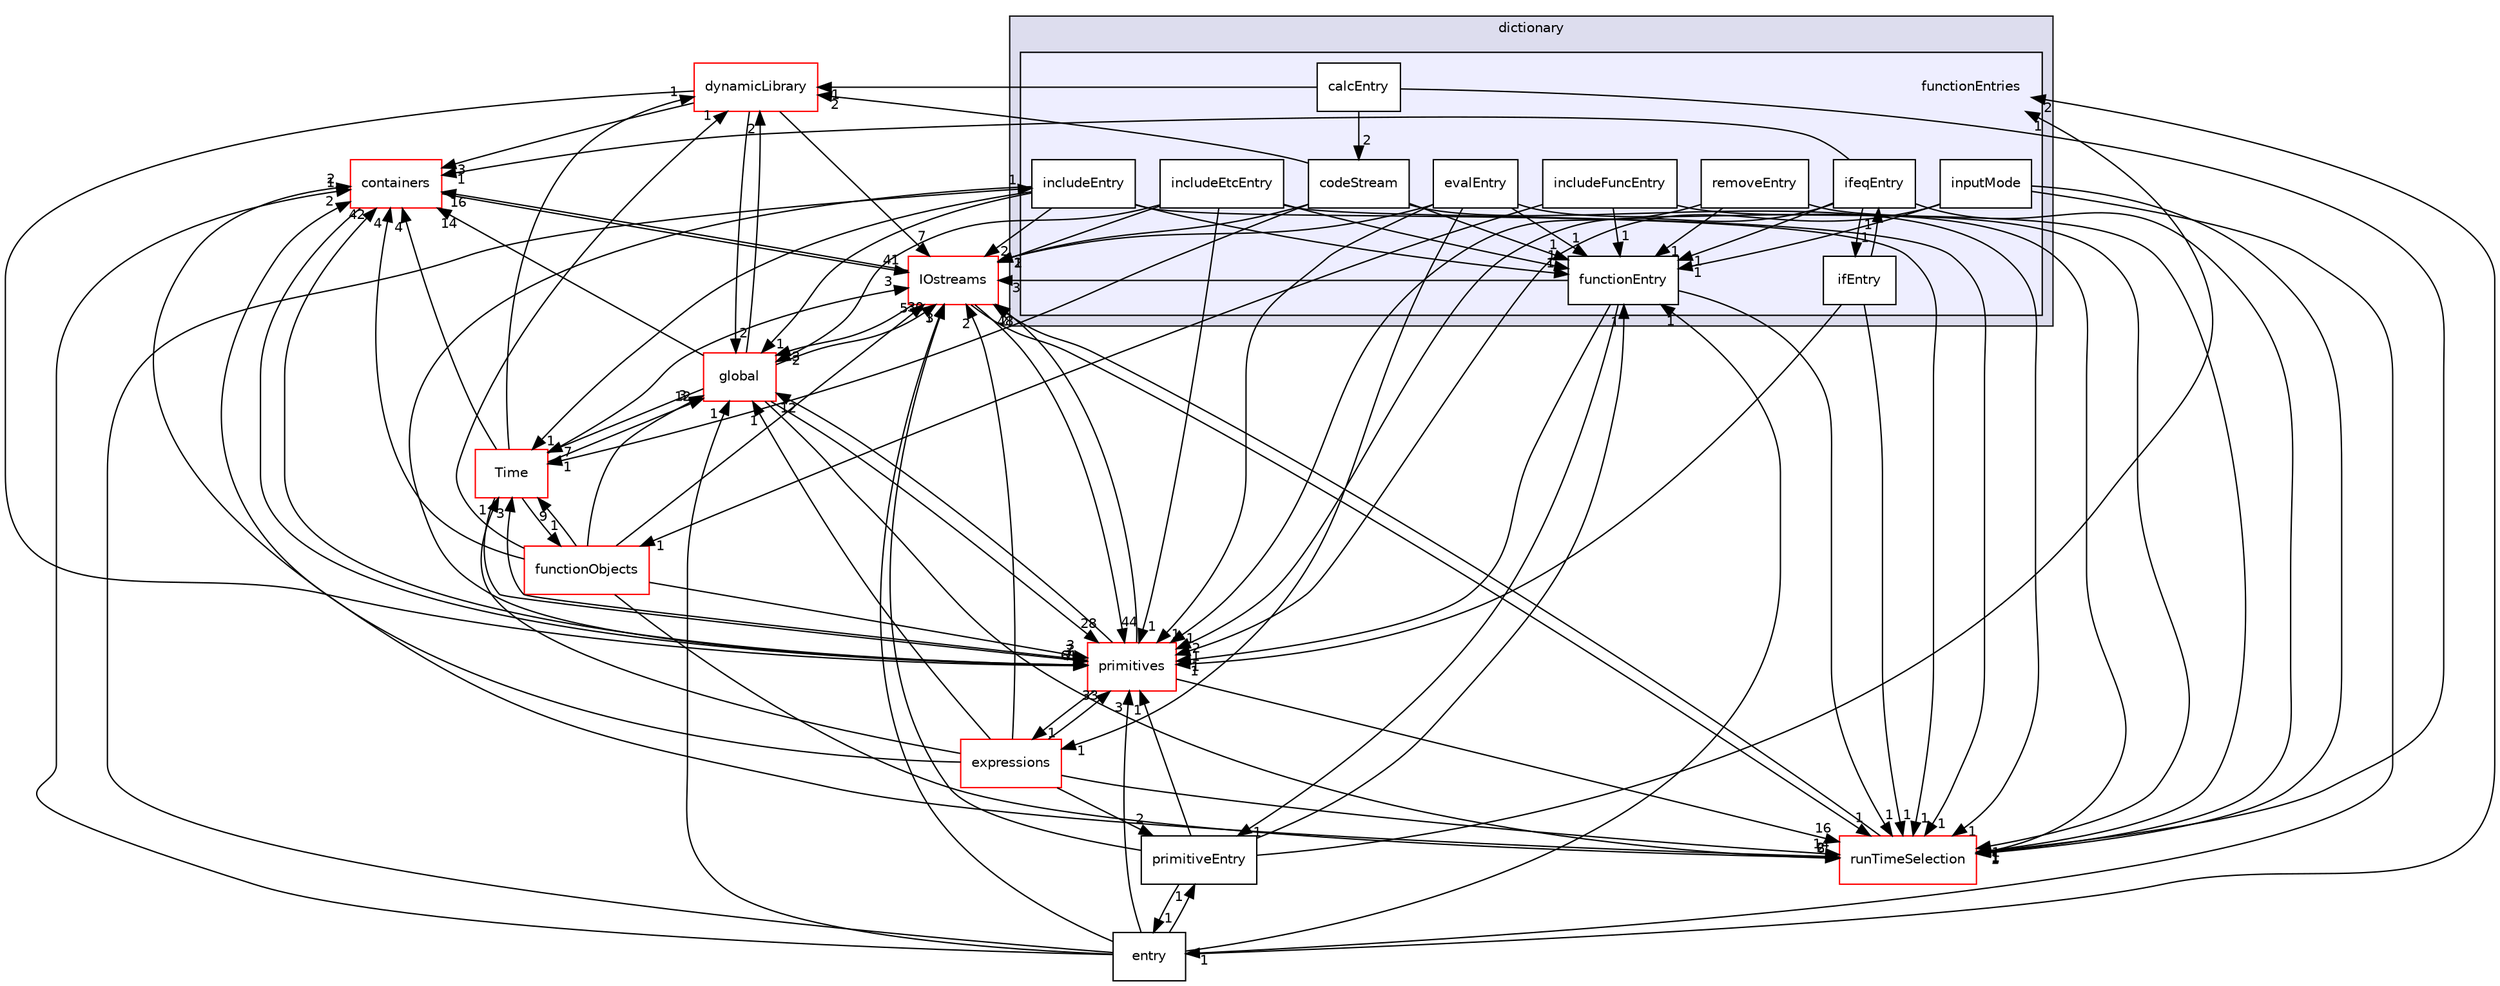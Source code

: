 digraph "src/OpenFOAM/db/dictionary/functionEntries" {
  bgcolor=transparent;
  compound=true
  node [ fontsize="10", fontname="Helvetica"];
  edge [ labelfontsize="10", labelfontname="Helvetica"];
  subgraph clusterdir_43e4f3d5f4ba74ef6e29186317ac2bae {
    graph [ bgcolor="#ddddee", pencolor="black", label="dictionary" fontname="Helvetica", fontsize="10", URL="dir_43e4f3d5f4ba74ef6e29186317ac2bae.html"]
  subgraph clusterdir_02d80f093374efbc333e223ddfd028a9 {
    graph [ bgcolor="#eeeeff", pencolor="black", label="" URL="dir_02d80f093374efbc333e223ddfd028a9.html"];
    dir_02d80f093374efbc333e223ddfd028a9 [shape=plaintext label="functionEntries"];
    dir_4315b411accd0c6addd1129a6918ef3e [shape=box label="calcEntry" color="black" fillcolor="white" style="filled" URL="dir_4315b411accd0c6addd1129a6918ef3e.html"];
    dir_c7f775f43d9f268c10ae507d667c76ad [shape=box label="codeStream" color="black" fillcolor="white" style="filled" URL="dir_c7f775f43d9f268c10ae507d667c76ad.html"];
    dir_620535fa499e8c4093466b91a121e67e [shape=box label="evalEntry" color="black" fillcolor="white" style="filled" URL="dir_620535fa499e8c4093466b91a121e67e.html"];
    dir_93ae320f13f2b5009a9bc00443e35e66 [shape=box label="functionEntry" color="black" fillcolor="white" style="filled" URL="dir_93ae320f13f2b5009a9bc00443e35e66.html"];
    dir_e1f91c38c1dcfb9172193bc940f0f631 [shape=box label="ifEntry" color="black" fillcolor="white" style="filled" URL="dir_e1f91c38c1dcfb9172193bc940f0f631.html"];
    dir_6052bdb7d5023dde0aed3053cfe5fd5e [shape=box label="ifeqEntry" color="black" fillcolor="white" style="filled" URL="dir_6052bdb7d5023dde0aed3053cfe5fd5e.html"];
    dir_e4557854e8fe4e7131667e8e6a3048f5 [shape=box label="includeEntry" color="black" fillcolor="white" style="filled" URL="dir_e4557854e8fe4e7131667e8e6a3048f5.html"];
    dir_a05c9bc91d83ff08f21e785e3b8154a8 [shape=box label="includeEtcEntry" color="black" fillcolor="white" style="filled" URL="dir_a05c9bc91d83ff08f21e785e3b8154a8.html"];
    dir_ae2538365d3497e724bdc40c87d3e435 [shape=box label="includeFuncEntry" color="black" fillcolor="white" style="filled" URL="dir_ae2538365d3497e724bdc40c87d3e435.html"];
    dir_fa5360088dfdd04d90acecda153ca529 [shape=box label="inputMode" color="black" fillcolor="white" style="filled" URL="dir_fa5360088dfdd04d90acecda153ca529.html"];
    dir_d55712e5efed954af925fc006dd993f2 [shape=box label="removeEntry" color="black" fillcolor="white" style="filled" URL="dir_d55712e5efed954af925fc006dd993f2.html"];
  }
  }
  dir_921060969b2ec46ffd0fdd6e3b1e6f93 [shape=box label="entry" URL="dir_921060969b2ec46ffd0fdd6e3b1e6f93.html"];
  dir_ec5b63092fb55ef516ddf05b3841c89d [shape=box label="Time" color="red" URL="dir_ec5b63092fb55ef516ddf05b3841c89d.html"];
  dir_19d0872053bde092be81d7fe3f56cbf7 [shape=box label="containers" color="red" URL="dir_19d0872053bde092be81d7fe3f56cbf7.html"];
  dir_d8be81f29ca3bc4b2de0ac4c3ba8675d [shape=box label="primitiveEntry" URL="dir_d8be81f29ca3bc4b2de0ac4c3ba8675d.html"];
  dir_466e4f5b4cc1582939ab4ceba36098d8 [shape=box label="IOstreams" color="red" URL="dir_466e4f5b4cc1582939ab4ceba36098d8.html"];
  dir_b1391b8691e21d3cff54e51a698f3c2b [shape=box label="functionObjects" color="red" URL="dir_b1391b8691e21d3cff54e51a698f3c2b.html"];
  dir_8583492183f4d27c76555f8f333dd07b [shape=box label="global" color="red" URL="dir_8583492183f4d27c76555f8f333dd07b.html"];
  dir_3e50f45338116b169052b428016851aa [shape=box label="primitives" color="red" URL="dir_3e50f45338116b169052b428016851aa.html"];
  dir_fa8eb60ad2eb9e73026ecc23442a4b28 [shape=box label="expressions" color="red" URL="dir_fa8eb60ad2eb9e73026ecc23442a4b28.html"];
  dir_65d267bb6b65740acaf7d5fe4aebd101 [shape=box label="dynamicLibrary" color="red" URL="dir_65d267bb6b65740acaf7d5fe4aebd101.html"];
  dir_97107bb83a2a5bbfad7ddd584e3f301c [shape=box label="runTimeSelection" color="red" URL="dir_97107bb83a2a5bbfad7ddd584e3f301c.html"];
  dir_921060969b2ec46ffd0fdd6e3b1e6f93->dir_93ae320f13f2b5009a9bc00443e35e66 [headlabel="1", labeldistance=1.5 headhref="dir_002224_002229.html"];
  dir_921060969b2ec46ffd0fdd6e3b1e6f93->dir_19d0872053bde092be81d7fe3f56cbf7 [headlabel="1", labeldistance=1.5 headhref="dir_002224_002156.html"];
  dir_921060969b2ec46ffd0fdd6e3b1e6f93->dir_d8be81f29ca3bc4b2de0ac4c3ba8675d [headlabel="1", labeldistance=1.5 headhref="dir_002224_002237.html"];
  dir_921060969b2ec46ffd0fdd6e3b1e6f93->dir_466e4f5b4cc1582939ab4ceba36098d8 [headlabel="1", labeldistance=1.5 headhref="dir_002224_002265.html"];
  dir_921060969b2ec46ffd0fdd6e3b1e6f93->dir_8583492183f4d27c76555f8f333dd07b [headlabel="1", labeldistance=1.5 headhref="dir_002224_002385.html"];
  dir_921060969b2ec46ffd0fdd6e3b1e6f93->dir_3e50f45338116b169052b428016851aa [headlabel="3", labeldistance=1.5 headhref="dir_002224_002628.html"];
  dir_921060969b2ec46ffd0fdd6e3b1e6f93->dir_02d80f093374efbc333e223ddfd028a9 [headlabel="2", labeldistance=1.5 headhref="dir_002224_002225.html"];
  dir_921060969b2ec46ffd0fdd6e3b1e6f93->dir_e4557854e8fe4e7131667e8e6a3048f5 [headlabel="1", labeldistance=1.5 headhref="dir_002224_002232.html"];
  dir_ae2538365d3497e724bdc40c87d3e435->dir_93ae320f13f2b5009a9bc00443e35e66 [headlabel="1", labeldistance=1.5 headhref="dir_002234_002229.html"];
  dir_ae2538365d3497e724bdc40c87d3e435->dir_b1391b8691e21d3cff54e51a698f3c2b [headlabel="1", labeldistance=1.5 headhref="dir_002234_002243.html"];
  dir_ae2538365d3497e724bdc40c87d3e435->dir_97107bb83a2a5bbfad7ddd584e3f301c [headlabel="1", labeldistance=1.5 headhref="dir_002234_002282.html"];
  dir_ec5b63092fb55ef516ddf05b3841c89d->dir_19d0872053bde092be81d7fe3f56cbf7 [headlabel="4", labeldistance=1.5 headhref="dir_002285_002156.html"];
  dir_ec5b63092fb55ef516ddf05b3841c89d->dir_466e4f5b4cc1582939ab4ceba36098d8 [headlabel="3", labeldistance=1.5 headhref="dir_002285_002265.html"];
  dir_ec5b63092fb55ef516ddf05b3841c89d->dir_b1391b8691e21d3cff54e51a698f3c2b [headlabel="1", labeldistance=1.5 headhref="dir_002285_002243.html"];
  dir_ec5b63092fb55ef516ddf05b3841c89d->dir_8583492183f4d27c76555f8f333dd07b [headlabel="12", labeldistance=1.5 headhref="dir_002285_002385.html"];
  dir_ec5b63092fb55ef516ddf05b3841c89d->dir_3e50f45338116b169052b428016851aa [headlabel="7", labeldistance=1.5 headhref="dir_002285_002628.html"];
  dir_ec5b63092fb55ef516ddf05b3841c89d->dir_65d267bb6b65740acaf7d5fe4aebd101 [headlabel="1", labeldistance=1.5 headhref="dir_002285_002238.html"];
  dir_a05c9bc91d83ff08f21e785e3b8154a8->dir_93ae320f13f2b5009a9bc00443e35e66 [headlabel="1", labeldistance=1.5 headhref="dir_002233_002229.html"];
  dir_a05c9bc91d83ff08f21e785e3b8154a8->dir_466e4f5b4cc1582939ab4ceba36098d8 [headlabel="2", labeldistance=1.5 headhref="dir_002233_002265.html"];
  dir_a05c9bc91d83ff08f21e785e3b8154a8->dir_8583492183f4d27c76555f8f333dd07b [headlabel="2", labeldistance=1.5 headhref="dir_002233_002385.html"];
  dir_a05c9bc91d83ff08f21e785e3b8154a8->dir_3e50f45338116b169052b428016851aa [headlabel="1", labeldistance=1.5 headhref="dir_002233_002628.html"];
  dir_a05c9bc91d83ff08f21e785e3b8154a8->dir_97107bb83a2a5bbfad7ddd584e3f301c [headlabel="1", labeldistance=1.5 headhref="dir_002233_002282.html"];
  dir_19d0872053bde092be81d7fe3f56cbf7->dir_466e4f5b4cc1582939ab4ceba36098d8 [headlabel="41", labeldistance=1.5 headhref="dir_002156_002265.html"];
  dir_19d0872053bde092be81d7fe3f56cbf7->dir_3e50f45338116b169052b428016851aa [headlabel="61", labeldistance=1.5 headhref="dir_002156_002628.html"];
  dir_93ae320f13f2b5009a9bc00443e35e66->dir_d8be81f29ca3bc4b2de0ac4c3ba8675d [headlabel="1", labeldistance=1.5 headhref="dir_002229_002237.html"];
  dir_93ae320f13f2b5009a9bc00443e35e66->dir_466e4f5b4cc1582939ab4ceba36098d8 [headlabel="3", labeldistance=1.5 headhref="dir_002229_002265.html"];
  dir_93ae320f13f2b5009a9bc00443e35e66->dir_3e50f45338116b169052b428016851aa [headlabel="1", labeldistance=1.5 headhref="dir_002229_002628.html"];
  dir_93ae320f13f2b5009a9bc00443e35e66->dir_97107bb83a2a5bbfad7ddd584e3f301c [headlabel="1", labeldistance=1.5 headhref="dir_002229_002282.html"];
  dir_fa5360088dfdd04d90acecda153ca529->dir_921060969b2ec46ffd0fdd6e3b1e6f93 [headlabel="1", labeldistance=1.5 headhref="dir_002235_002224.html"];
  dir_fa5360088dfdd04d90acecda153ca529->dir_93ae320f13f2b5009a9bc00443e35e66 [headlabel="1", labeldistance=1.5 headhref="dir_002235_002229.html"];
  dir_fa5360088dfdd04d90acecda153ca529->dir_3e50f45338116b169052b428016851aa [headlabel="1", labeldistance=1.5 headhref="dir_002235_002628.html"];
  dir_fa5360088dfdd04d90acecda153ca529->dir_97107bb83a2a5bbfad7ddd584e3f301c [headlabel="1", labeldistance=1.5 headhref="dir_002235_002282.html"];
  dir_d8be81f29ca3bc4b2de0ac4c3ba8675d->dir_921060969b2ec46ffd0fdd6e3b1e6f93 [headlabel="1", labeldistance=1.5 headhref="dir_002237_002224.html"];
  dir_d8be81f29ca3bc4b2de0ac4c3ba8675d->dir_93ae320f13f2b5009a9bc00443e35e66 [headlabel="1", labeldistance=1.5 headhref="dir_002237_002229.html"];
  dir_d8be81f29ca3bc4b2de0ac4c3ba8675d->dir_466e4f5b4cc1582939ab4ceba36098d8 [headlabel="3", labeldistance=1.5 headhref="dir_002237_002265.html"];
  dir_d8be81f29ca3bc4b2de0ac4c3ba8675d->dir_3e50f45338116b169052b428016851aa [headlabel="1", labeldistance=1.5 headhref="dir_002237_002628.html"];
  dir_d8be81f29ca3bc4b2de0ac4c3ba8675d->dir_02d80f093374efbc333e223ddfd028a9 [headlabel="1", labeldistance=1.5 headhref="dir_002237_002225.html"];
  dir_c7f775f43d9f268c10ae507d667c76ad->dir_ec5b63092fb55ef516ddf05b3841c89d [headlabel="1", labeldistance=1.5 headhref="dir_002227_002285.html"];
  dir_c7f775f43d9f268c10ae507d667c76ad->dir_93ae320f13f2b5009a9bc00443e35e66 [headlabel="1", labeldistance=1.5 headhref="dir_002227_002229.html"];
  dir_c7f775f43d9f268c10ae507d667c76ad->dir_466e4f5b4cc1582939ab4ceba36098d8 [headlabel="1", labeldistance=1.5 headhref="dir_002227_002265.html"];
  dir_c7f775f43d9f268c10ae507d667c76ad->dir_65d267bb6b65740acaf7d5fe4aebd101 [headlabel="2", labeldistance=1.5 headhref="dir_002227_002238.html"];
  dir_c7f775f43d9f268c10ae507d667c76ad->dir_97107bb83a2a5bbfad7ddd584e3f301c [headlabel="1", labeldistance=1.5 headhref="dir_002227_002282.html"];
  dir_466e4f5b4cc1582939ab4ceba36098d8->dir_19d0872053bde092be81d7fe3f56cbf7 [headlabel="16", labeldistance=1.5 headhref="dir_002265_002156.html"];
  dir_466e4f5b4cc1582939ab4ceba36098d8->dir_8583492183f4d27c76555f8f333dd07b [headlabel="3", labeldistance=1.5 headhref="dir_002265_002385.html"];
  dir_466e4f5b4cc1582939ab4ceba36098d8->dir_3e50f45338116b169052b428016851aa [headlabel="44", labeldistance=1.5 headhref="dir_002265_002628.html"];
  dir_466e4f5b4cc1582939ab4ceba36098d8->dir_97107bb83a2a5bbfad7ddd584e3f301c [headlabel="1", labeldistance=1.5 headhref="dir_002265_002282.html"];
  dir_b1391b8691e21d3cff54e51a698f3c2b->dir_ec5b63092fb55ef516ddf05b3841c89d [headlabel="9", labeldistance=1.5 headhref="dir_002243_002285.html"];
  dir_b1391b8691e21d3cff54e51a698f3c2b->dir_19d0872053bde092be81d7fe3f56cbf7 [headlabel="4", labeldistance=1.5 headhref="dir_002243_002156.html"];
  dir_b1391b8691e21d3cff54e51a698f3c2b->dir_466e4f5b4cc1582939ab4ceba36098d8 [headlabel="5", labeldistance=1.5 headhref="dir_002243_002265.html"];
  dir_b1391b8691e21d3cff54e51a698f3c2b->dir_8583492183f4d27c76555f8f333dd07b [headlabel="3", labeldistance=1.5 headhref="dir_002243_002385.html"];
  dir_b1391b8691e21d3cff54e51a698f3c2b->dir_3e50f45338116b169052b428016851aa [headlabel="3", labeldistance=1.5 headhref="dir_002243_002628.html"];
  dir_b1391b8691e21d3cff54e51a698f3c2b->dir_65d267bb6b65740acaf7d5fe4aebd101 [headlabel="1", labeldistance=1.5 headhref="dir_002243_002238.html"];
  dir_b1391b8691e21d3cff54e51a698f3c2b->dir_97107bb83a2a5bbfad7ddd584e3f301c [headlabel="2", labeldistance=1.5 headhref="dir_002243_002282.html"];
  dir_8583492183f4d27c76555f8f333dd07b->dir_ec5b63092fb55ef516ddf05b3841c89d [headlabel="7", labeldistance=1.5 headhref="dir_002385_002285.html"];
  dir_8583492183f4d27c76555f8f333dd07b->dir_19d0872053bde092be81d7fe3f56cbf7 [headlabel="14", labeldistance=1.5 headhref="dir_002385_002156.html"];
  dir_8583492183f4d27c76555f8f333dd07b->dir_466e4f5b4cc1582939ab4ceba36098d8 [headlabel="30", labeldistance=1.5 headhref="dir_002385_002265.html"];
  dir_8583492183f4d27c76555f8f333dd07b->dir_3e50f45338116b169052b428016851aa [headlabel="28", labeldistance=1.5 headhref="dir_002385_002628.html"];
  dir_8583492183f4d27c76555f8f333dd07b->dir_65d267bb6b65740acaf7d5fe4aebd101 [headlabel="2", labeldistance=1.5 headhref="dir_002385_002238.html"];
  dir_8583492183f4d27c76555f8f333dd07b->dir_97107bb83a2a5bbfad7ddd584e3f301c [headlabel="6", labeldistance=1.5 headhref="dir_002385_002282.html"];
  dir_3e50f45338116b169052b428016851aa->dir_ec5b63092fb55ef516ddf05b3841c89d [headlabel="3", labeldistance=1.5 headhref="dir_002628_002285.html"];
  dir_3e50f45338116b169052b428016851aa->dir_19d0872053bde092be81d7fe3f56cbf7 [headlabel="42", labeldistance=1.5 headhref="dir_002628_002156.html"];
  dir_3e50f45338116b169052b428016851aa->dir_466e4f5b4cc1582939ab4ceba36098d8 [headlabel="48", labeldistance=1.5 headhref="dir_002628_002265.html"];
  dir_3e50f45338116b169052b428016851aa->dir_8583492183f4d27c76555f8f333dd07b [headlabel="12", labeldistance=1.5 headhref="dir_002628_002385.html"];
  dir_3e50f45338116b169052b428016851aa->dir_fa8eb60ad2eb9e73026ecc23442a4b28 [headlabel="1", labeldistance=1.5 headhref="dir_002628_002297.html"];
  dir_3e50f45338116b169052b428016851aa->dir_97107bb83a2a5bbfad7ddd584e3f301c [headlabel="16", labeldistance=1.5 headhref="dir_002628_002282.html"];
  dir_fa8eb60ad2eb9e73026ecc23442a4b28->dir_ec5b63092fb55ef516ddf05b3841c89d [headlabel="1", labeldistance=1.5 headhref="dir_002297_002285.html"];
  dir_fa8eb60ad2eb9e73026ecc23442a4b28->dir_19d0872053bde092be81d7fe3f56cbf7 [headlabel="2", labeldistance=1.5 headhref="dir_002297_002156.html"];
  dir_fa8eb60ad2eb9e73026ecc23442a4b28->dir_d8be81f29ca3bc4b2de0ac4c3ba8675d [headlabel="2", labeldistance=1.5 headhref="dir_002297_002237.html"];
  dir_fa8eb60ad2eb9e73026ecc23442a4b28->dir_466e4f5b4cc1582939ab4ceba36098d8 [headlabel="2", labeldistance=1.5 headhref="dir_002297_002265.html"];
  dir_fa8eb60ad2eb9e73026ecc23442a4b28->dir_8583492183f4d27c76555f8f333dd07b [headlabel="1", labeldistance=1.5 headhref="dir_002297_002385.html"];
  dir_fa8eb60ad2eb9e73026ecc23442a4b28->dir_3e50f45338116b169052b428016851aa [headlabel="33", labeldistance=1.5 headhref="dir_002297_002628.html"];
  dir_fa8eb60ad2eb9e73026ecc23442a4b28->dir_97107bb83a2a5bbfad7ddd584e3f301c [headlabel="14", labeldistance=1.5 headhref="dir_002297_002282.html"];
  dir_65d267bb6b65740acaf7d5fe4aebd101->dir_19d0872053bde092be81d7fe3f56cbf7 [headlabel="3", labeldistance=1.5 headhref="dir_002238_002156.html"];
  dir_65d267bb6b65740acaf7d5fe4aebd101->dir_466e4f5b4cc1582939ab4ceba36098d8 [headlabel="7", labeldistance=1.5 headhref="dir_002238_002265.html"];
  dir_65d267bb6b65740acaf7d5fe4aebd101->dir_8583492183f4d27c76555f8f333dd07b [headlabel="2", labeldistance=1.5 headhref="dir_002238_002385.html"];
  dir_65d267bb6b65740acaf7d5fe4aebd101->dir_3e50f45338116b169052b428016851aa [headlabel="7", labeldistance=1.5 headhref="dir_002238_002628.html"];
  dir_d55712e5efed954af925fc006dd993f2->dir_93ae320f13f2b5009a9bc00443e35e66 [headlabel="1", labeldistance=1.5 headhref="dir_002236_002229.html"];
  dir_d55712e5efed954af925fc006dd993f2->dir_3e50f45338116b169052b428016851aa [headlabel="1", labeldistance=1.5 headhref="dir_002236_002628.html"];
  dir_d55712e5efed954af925fc006dd993f2->dir_97107bb83a2a5bbfad7ddd584e3f301c [headlabel="1", labeldistance=1.5 headhref="dir_002236_002282.html"];
  dir_6052bdb7d5023dde0aed3053cfe5fd5e->dir_19d0872053bde092be81d7fe3f56cbf7 [headlabel="1", labeldistance=1.5 headhref="dir_002231_002156.html"];
  dir_6052bdb7d5023dde0aed3053cfe5fd5e->dir_93ae320f13f2b5009a9bc00443e35e66 [headlabel="1", labeldistance=1.5 headhref="dir_002231_002229.html"];
  dir_6052bdb7d5023dde0aed3053cfe5fd5e->dir_3e50f45338116b169052b428016851aa [headlabel="2", labeldistance=1.5 headhref="dir_002231_002628.html"];
  dir_6052bdb7d5023dde0aed3053cfe5fd5e->dir_97107bb83a2a5bbfad7ddd584e3f301c [headlabel="1", labeldistance=1.5 headhref="dir_002231_002282.html"];
  dir_6052bdb7d5023dde0aed3053cfe5fd5e->dir_e1f91c38c1dcfb9172193bc940f0f631 [headlabel="1", labeldistance=1.5 headhref="dir_002231_002230.html"];
  dir_97107bb83a2a5bbfad7ddd584e3f301c->dir_19d0872053bde092be81d7fe3f56cbf7 [headlabel="2", labeldistance=1.5 headhref="dir_002282_002156.html"];
  dir_97107bb83a2a5bbfad7ddd584e3f301c->dir_466e4f5b4cc1582939ab4ceba36098d8 [headlabel="2", labeldistance=1.5 headhref="dir_002282_002265.html"];
  dir_620535fa499e8c4093466b91a121e67e->dir_93ae320f13f2b5009a9bc00443e35e66 [headlabel="1", labeldistance=1.5 headhref="dir_002228_002229.html"];
  dir_620535fa499e8c4093466b91a121e67e->dir_466e4f5b4cc1582939ab4ceba36098d8 [headlabel="1", labeldistance=1.5 headhref="dir_002228_002265.html"];
  dir_620535fa499e8c4093466b91a121e67e->dir_3e50f45338116b169052b428016851aa [headlabel="1", labeldistance=1.5 headhref="dir_002228_002628.html"];
  dir_620535fa499e8c4093466b91a121e67e->dir_fa8eb60ad2eb9e73026ecc23442a4b28 [headlabel="1", labeldistance=1.5 headhref="dir_002228_002297.html"];
  dir_620535fa499e8c4093466b91a121e67e->dir_97107bb83a2a5bbfad7ddd584e3f301c [headlabel="1", labeldistance=1.5 headhref="dir_002228_002282.html"];
  dir_4315b411accd0c6addd1129a6918ef3e->dir_c7f775f43d9f268c10ae507d667c76ad [headlabel="2", labeldistance=1.5 headhref="dir_002226_002227.html"];
  dir_4315b411accd0c6addd1129a6918ef3e->dir_65d267bb6b65740acaf7d5fe4aebd101 [headlabel="1", labeldistance=1.5 headhref="dir_002226_002238.html"];
  dir_4315b411accd0c6addd1129a6918ef3e->dir_97107bb83a2a5bbfad7ddd584e3f301c [headlabel="1", labeldistance=1.5 headhref="dir_002226_002282.html"];
  dir_e1f91c38c1dcfb9172193bc940f0f631->dir_3e50f45338116b169052b428016851aa [headlabel="1", labeldistance=1.5 headhref="dir_002230_002628.html"];
  dir_e1f91c38c1dcfb9172193bc940f0f631->dir_6052bdb7d5023dde0aed3053cfe5fd5e [headlabel="1", labeldistance=1.5 headhref="dir_002230_002231.html"];
  dir_e1f91c38c1dcfb9172193bc940f0f631->dir_97107bb83a2a5bbfad7ddd584e3f301c [headlabel="1", labeldistance=1.5 headhref="dir_002230_002282.html"];
  dir_e4557854e8fe4e7131667e8e6a3048f5->dir_ec5b63092fb55ef516ddf05b3841c89d [headlabel="1", labeldistance=1.5 headhref="dir_002232_002285.html"];
  dir_e4557854e8fe4e7131667e8e6a3048f5->dir_93ae320f13f2b5009a9bc00443e35e66 [headlabel="1", labeldistance=1.5 headhref="dir_002232_002229.html"];
  dir_e4557854e8fe4e7131667e8e6a3048f5->dir_466e4f5b4cc1582939ab4ceba36098d8 [headlabel="2", labeldistance=1.5 headhref="dir_002232_002265.html"];
  dir_e4557854e8fe4e7131667e8e6a3048f5->dir_8583492183f4d27c76555f8f333dd07b [headlabel="1", labeldistance=1.5 headhref="dir_002232_002385.html"];
  dir_e4557854e8fe4e7131667e8e6a3048f5->dir_3e50f45338116b169052b428016851aa [headlabel="1", labeldistance=1.5 headhref="dir_002232_002628.html"];
  dir_e4557854e8fe4e7131667e8e6a3048f5->dir_97107bb83a2a5bbfad7ddd584e3f301c [headlabel="1", labeldistance=1.5 headhref="dir_002232_002282.html"];
}
